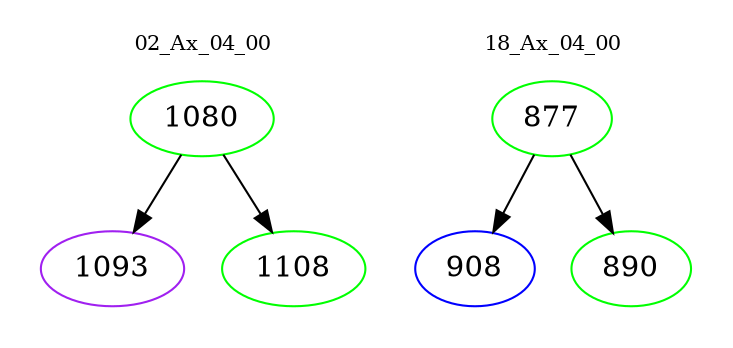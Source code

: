 digraph{
subgraph cluster_0 {
color = white
label = "02_Ax_04_00";
fontsize=10;
T0_1080 [label="1080", color="green"]
T0_1080 -> T0_1093 [color="black"]
T0_1093 [label="1093", color="purple"]
T0_1080 -> T0_1108 [color="black"]
T0_1108 [label="1108", color="green"]
}
subgraph cluster_1 {
color = white
label = "18_Ax_04_00";
fontsize=10;
T1_877 [label="877", color="green"]
T1_877 -> T1_908 [color="black"]
T1_908 [label="908", color="blue"]
T1_877 -> T1_890 [color="black"]
T1_890 [label="890", color="green"]
}
}
